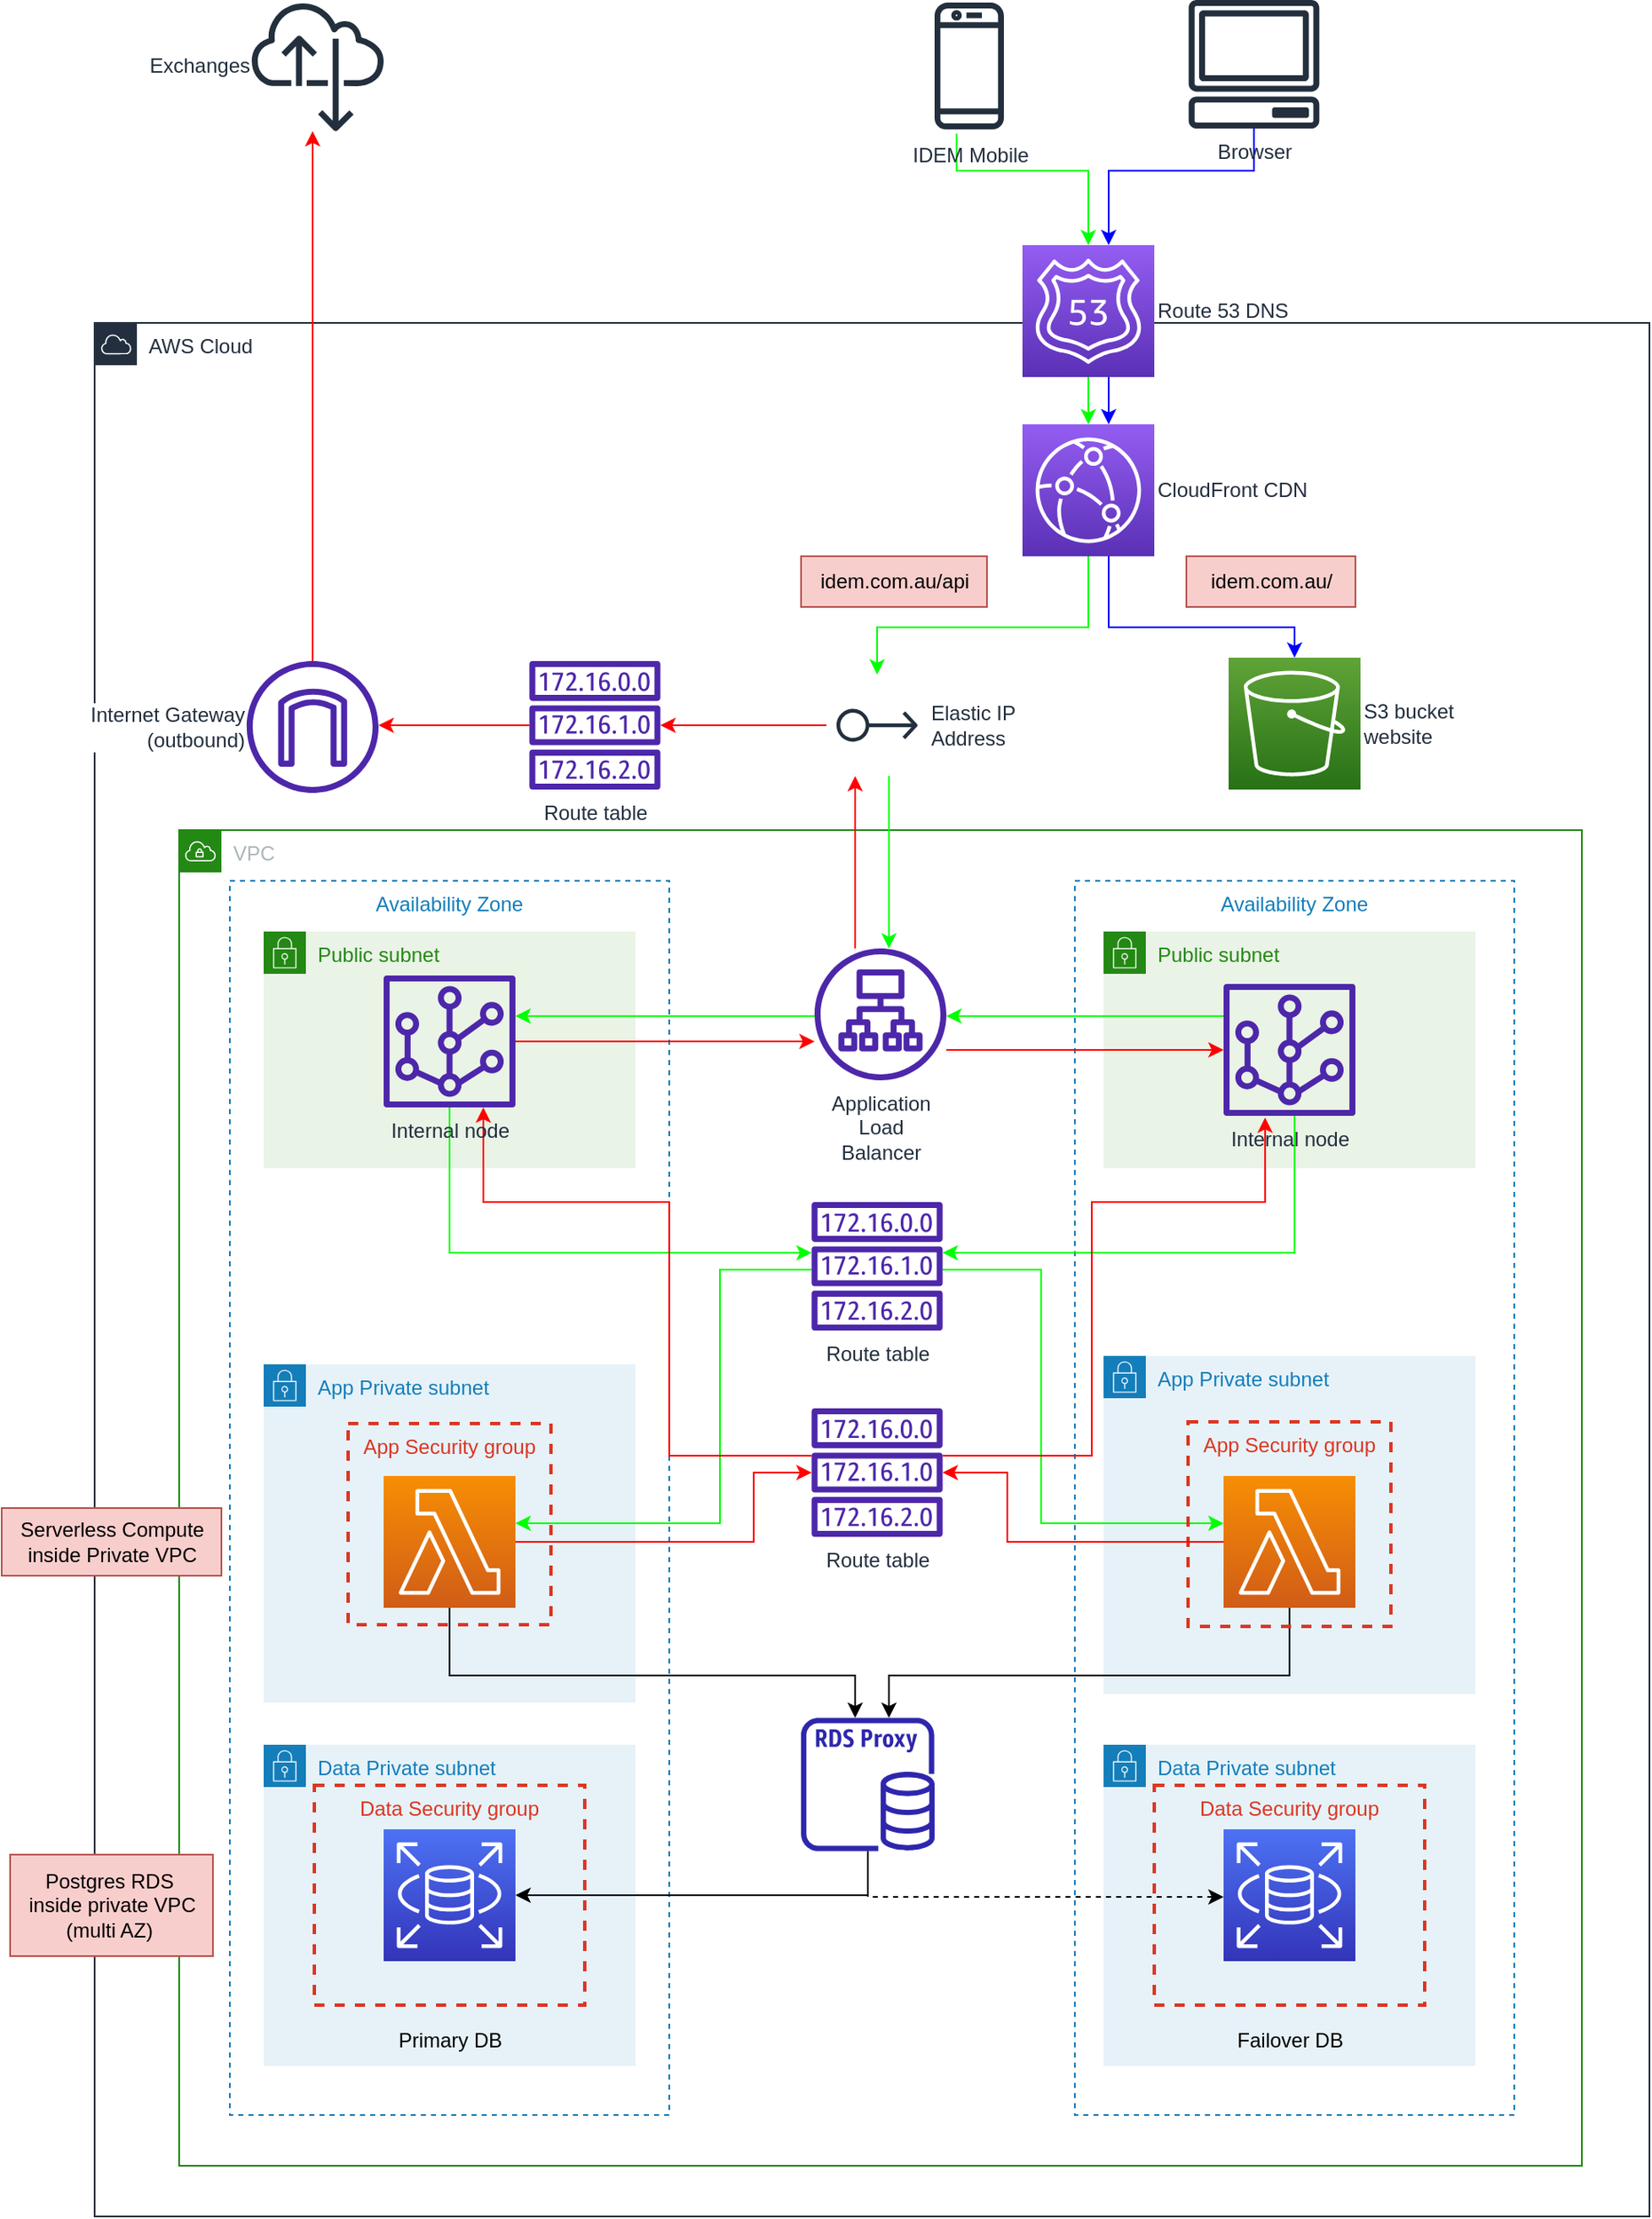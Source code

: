 <mxfile version="20.2.3" type="device"><diagram id="dNTecjOOla4_LywCvUip" name="Page-1"><mxGraphModel dx="521" dy="1485" grid="1" gridSize="10" guides="1" tooltips="1" connect="1" arrows="1" fold="1" page="1" pageScale="1" pageWidth="850" pageHeight="1100" math="0" shadow="0"><root><mxCell id="0"/><mxCell id="1" parent="0"/><mxCell id="mjMqk0WKn_rL0cTipOm2-19" value="Availability Zone" style="fillColor=none;strokeColor=#147EBA;dashed=1;verticalAlign=top;fontStyle=0;fontColor=#147EBA;" parent="1" vertex="1"><mxGeometry x="670" y="40" width="260" height="730" as="geometry"/></mxCell><mxCell id="mjMqk0WKn_rL0cTipOm2-2" value="Availability Zone" style="fillColor=none;strokeColor=#147EBA;dashed=1;verticalAlign=top;fontStyle=0;fontColor=#147EBA;" parent="1" vertex="1"><mxGeometry x="170" y="40" width="260" height="730" as="geometry"/></mxCell><mxCell id="mjMqk0WKn_rL0cTipOm2-1" value="VPC" style="points=[[0,0],[0.25,0],[0.5,0],[0.75,0],[1,0],[1,0.25],[1,0.5],[1,0.75],[1,1],[0.75,1],[0.5,1],[0.25,1],[0,1],[0,0.75],[0,0.5],[0,0.25]];outlineConnect=0;gradientColor=none;html=1;whiteSpace=wrap;fontSize=12;fontStyle=0;container=1;pointerEvents=0;collapsible=0;recursiveResize=0;shape=mxgraph.aws4.group;grIcon=mxgraph.aws4.group_vpc;strokeColor=#248814;fillColor=none;verticalAlign=top;align=left;spacingLeft=30;fontColor=#AAB7B8;dashed=0;" parent="1" vertex="1"><mxGeometry x="140" y="10" width="830" height="790" as="geometry"/></mxCell><mxCell id="mjMqk0WKn_rL0cTipOm2-12" value="AWS Cloud" style="points=[[0,0],[0.25,0],[0.5,0],[0.75,0],[1,0],[1,0.25],[1,0.5],[1,0.75],[1,1],[0.75,1],[0.5,1],[0.25,1],[0,1],[0,0.75],[0,0.5],[0,0.25]];outlineConnect=0;gradientColor=none;html=1;whiteSpace=wrap;fontSize=12;fontStyle=0;container=0;pointerEvents=0;collapsible=0;recursiveResize=0;shape=mxgraph.aws4.group;grIcon=mxgraph.aws4.group_aws_cloud;strokeColor=#232F3E;fillColor=none;verticalAlign=top;align=left;spacingLeft=30;fontColor=#232F3E;dashed=0;" parent="1" vertex="1"><mxGeometry x="90" y="-290" width="920" height="1120" as="geometry"/></mxCell><mxCell id="mjMqk0WKn_rL0cTipOm2-20" value="App Private subnet" style="points=[[0,0],[0.25,0],[0.5,0],[0.75,0],[1,0],[1,0.25],[1,0.5],[1,0.75],[1,1],[0.75,1],[0.5,1],[0.25,1],[0,1],[0,0.75],[0,0.5],[0,0.25]];outlineConnect=0;gradientColor=none;html=1;whiteSpace=wrap;fontSize=12;fontStyle=0;container=0;pointerEvents=0;collapsible=0;recursiveResize=0;shape=mxgraph.aws4.group;grIcon=mxgraph.aws4.group_security_group;grStroke=0;strokeColor=#147EBA;fillColor=#E6F2F8;verticalAlign=top;align=left;spacingLeft=30;fontColor=#147EBA;dashed=0;" parent="1" vertex="1"><mxGeometry x="687" y="321" width="220" height="200" as="geometry"/></mxCell><mxCell id="mjMqk0WKn_rL0cTipOm2-23" value="Data Private subnet" style="points=[[0,0],[0.25,0],[0.5,0],[0.75,0],[1,0],[1,0.25],[1,0.5],[1,0.75],[1,1],[0.75,1],[0.5,1],[0.25,1],[0,1],[0,0.75],[0,0.5],[0,0.25]];outlineConnect=0;gradientColor=none;html=1;whiteSpace=wrap;fontSize=12;fontStyle=0;container=1;pointerEvents=0;collapsible=0;recursiveResize=0;shape=mxgraph.aws4.group;grIcon=mxgraph.aws4.group_security_group;grStroke=0;strokeColor=#147EBA;fillColor=#E6F2F8;verticalAlign=top;align=left;spacingLeft=30;fontColor=#147EBA;dashed=0;" parent="1" vertex="1"><mxGeometry x="687" y="551" width="220" height="190" as="geometry"/></mxCell><mxCell id="mjMqk0WKn_rL0cTipOm2-24" value="" style="sketch=0;points=[[0,0,0],[0.25,0,0],[0.5,0,0],[0.75,0,0],[1,0,0],[0,1,0],[0.25,1,0],[0.5,1,0],[0.75,1,0],[1,1,0],[0,0.25,0],[0,0.5,0],[0,0.75,0],[1,0.25,0],[1,0.5,0],[1,0.75,0]];outlineConnect=0;fontColor=#232F3E;gradientColor=#4D72F3;gradientDirection=north;fillColor=#3334B9;strokeColor=#ffffff;dashed=0;verticalLabelPosition=bottom;verticalAlign=top;align=center;html=1;fontSize=12;fontStyle=0;aspect=fixed;shape=mxgraph.aws4.resourceIcon;resIcon=mxgraph.aws4.rds;" parent="mjMqk0WKn_rL0cTipOm2-23" vertex="1"><mxGeometry x="71" y="50" width="78" height="78" as="geometry"/></mxCell><mxCell id="mjMqk0WKn_rL0cTipOm2-35" value="Failover DB" style="text;html=1;align=center;verticalAlign=middle;resizable=0;points=[];autosize=1;strokeColor=none;fillColor=none;" parent="mjMqk0WKn_rL0cTipOm2-23" vertex="1"><mxGeometry x="65" y="160" width="90" height="30" as="geometry"/></mxCell><mxCell id="mjMqk0WKn_rL0cTipOm2-28" style="edgeStyle=orthogonalEdgeStyle;rounded=0;orthogonalLoop=1;jettySize=auto;html=1;exitX=0.5;exitY=1;exitDx=0;exitDy=0;exitPerimeter=0;strokeWidth=1;" parent="1" source="mjMqk0WKn_rL0cTipOm2-22" target="mjMqk0WKn_rL0cTipOm2-16" edge="1"><mxGeometry relative="1" as="geometry"><Array as="points"><mxPoint x="797" y="510"/><mxPoint x="560" y="510"/></Array></mxGeometry></mxCell><mxCell id="mjMqk0WKn_rL0cTipOm2-29" style="edgeStyle=orthogonalEdgeStyle;rounded=0;orthogonalLoop=1;jettySize=auto;html=1;dashed=1;strokeWidth=1;" parent="1" source="mjMqk0WKn_rL0cTipOm2-16" target="mjMqk0WKn_rL0cTipOm2-24" edge="1"><mxGeometry relative="1" as="geometry"><mxPoint x="459.524" y="570.9" as="sourcePoint"/><mxPoint x="570" y="641" as="targetPoint"/><Array as="points"><mxPoint x="548" y="641"/></Array></mxGeometry></mxCell><mxCell id="mjMqk0WKn_rL0cTipOm2-4" value="App Private subnet" style="points=[[0,0],[0.25,0],[0.5,0],[0.75,0],[1,0],[1,0.25],[1,0.5],[1,0.75],[1,1],[0.75,1],[0.5,1],[0.25,1],[0,1],[0,0.75],[0,0.5],[0,0.25]];outlineConnect=0;gradientColor=none;html=1;whiteSpace=wrap;fontSize=12;fontStyle=0;container=0;pointerEvents=0;collapsible=0;recursiveResize=0;shape=mxgraph.aws4.group;grIcon=mxgraph.aws4.group_security_group;grStroke=0;strokeColor=#147EBA;fillColor=#E6F2F8;verticalAlign=top;align=left;spacingLeft=30;fontColor=#147EBA;dashed=0;" parent="1" vertex="1"><mxGeometry x="190" y="326" width="220" height="200" as="geometry"/></mxCell><mxCell id="mjMqk0WKn_rL0cTipOm2-14" value="Data Private subnet" style="points=[[0,0],[0.25,0],[0.5,0],[0.75,0],[1,0],[1,0.25],[1,0.5],[1,0.75],[1,1],[0.75,1],[0.5,1],[0.25,1],[0,1],[0,0.75],[0,0.5],[0,0.25]];outlineConnect=0;gradientColor=none;html=1;whiteSpace=wrap;fontSize=12;fontStyle=0;container=1;pointerEvents=0;collapsible=0;recursiveResize=0;shape=mxgraph.aws4.group;grIcon=mxgraph.aws4.group_security_group;grStroke=0;strokeColor=#147EBA;fillColor=#E6F2F8;verticalAlign=top;align=left;spacingLeft=30;fontColor=#147EBA;dashed=0;" parent="1" vertex="1"><mxGeometry x="190" y="551" width="220" height="190" as="geometry"/></mxCell><mxCell id="mjMqk0WKn_rL0cTipOm2-15" value="" style="sketch=0;points=[[0,0,0],[0.25,0,0],[0.5,0,0],[0.75,0,0],[1,0,0],[0,1,0],[0.25,1,0],[0.5,1,0],[0.75,1,0],[1,1,0],[0,0.25,0],[0,0.5,0],[0,0.75,0],[1,0.25,0],[1,0.5,0],[1,0.75,0]];outlineConnect=0;fontColor=#232F3E;gradientColor=#4D72F3;gradientDirection=north;fillColor=#3334B9;strokeColor=#ffffff;dashed=0;verticalLabelPosition=bottom;verticalAlign=top;align=center;html=1;fontSize=12;fontStyle=0;aspect=fixed;shape=mxgraph.aws4.resourceIcon;resIcon=mxgraph.aws4.rds;" parent="mjMqk0WKn_rL0cTipOm2-14" vertex="1"><mxGeometry x="71" y="50" width="78" height="78" as="geometry"/></mxCell><mxCell id="mjMqk0WKn_rL0cTipOm2-36" value="Primary DB" style="text;html=1;align=center;verticalAlign=middle;resizable=0;points=[];autosize=1;strokeColor=none;fillColor=none;" parent="mjMqk0WKn_rL0cTipOm2-14" vertex="1"><mxGeometry x="70" y="160" width="80" height="30" as="geometry"/></mxCell><mxCell id="mjMqk0WKn_rL0cTipOm2-18" style="edgeStyle=orthogonalEdgeStyle;rounded=0;orthogonalLoop=1;jettySize=auto;html=1;entryX=1;entryY=0.5;entryDx=0;entryDy=0;entryPerimeter=0;strokeWidth=1;" parent="1" source="mjMqk0WKn_rL0cTipOm2-16" target="mjMqk0WKn_rL0cTipOm2-15" edge="1"><mxGeometry relative="1" as="geometry"><Array as="points"><mxPoint x="548" y="640"/></Array></mxGeometry></mxCell><mxCell id="mjMqk0WKn_rL0cTipOm2-16" value="" style="sketch=0;outlineConnect=0;fontColor=#232F3E;gradientColor=none;fillColor=#2E27AD;strokeColor=none;dashed=0;verticalLabelPosition=bottom;verticalAlign=top;align=center;html=1;fontSize=12;fontStyle=0;aspect=fixed;pointerEvents=1;shape=mxgraph.aws4.rds_proxy;" parent="1" vertex="1"><mxGeometry x="508" y="535" width="79" height="79" as="geometry"/></mxCell><mxCell id="mjMqk0WKn_rL0cTipOm2-17" style="edgeStyle=orthogonalEdgeStyle;rounded=0;orthogonalLoop=1;jettySize=auto;html=1;exitX=0.5;exitY=1;exitDx=0;exitDy=0;exitPerimeter=0;strokeWidth=1;" parent="1" source="mjMqk0WKn_rL0cTipOm2-10" target="mjMqk0WKn_rL0cTipOm2-16" edge="1"><mxGeometry relative="1" as="geometry"><Array as="points"><mxPoint x="300" y="510"/><mxPoint x="540" y="510"/></Array></mxGeometry></mxCell><mxCell id="phxD__g7eakRQO4vBEPw-29" style="edgeStyle=orthogonalEdgeStyle;rounded=0;orthogonalLoop=1;jettySize=auto;html=1;fontColor=#00FF00;startArrow=none;startFill=0;endArrow=classic;endFill=1;strokeColor=#FF0000;" edge="1" parent="1" source="mjMqk0WKn_rL0cTipOm2-30" target="phxD__g7eakRQO4vBEPw-15"><mxGeometry relative="1" as="geometry"><Array as="points"><mxPoint x="540" y="10"/><mxPoint x="540" y="10"/></Array></mxGeometry></mxCell><mxCell id="mjMqk0WKn_rL0cTipOm2-30" value="Application &lt;br&gt;Load &lt;br&gt;Balancer" style="sketch=0;outlineConnect=0;fontColor=#232F3E;gradientColor=none;fillColor=#4D27AA;strokeColor=none;dashed=0;verticalLabelPosition=bottom;verticalAlign=top;align=center;html=1;fontSize=12;fontStyle=0;aspect=fixed;pointerEvents=1;shape=mxgraph.aws4.application_load_balancer;labelPosition=center;labelBackgroundColor=default;" parent="1" vertex="1"><mxGeometry x="516" y="80" width="78" height="78" as="geometry"/></mxCell><mxCell id="mjMqk0WKn_rL0cTipOm2-33" value="Data Security group" style="fillColor=none;strokeColor=#DD3522;verticalAlign=top;fontStyle=0;fontColor=#DD3522;dashed=1;strokeWidth=2;" parent="1" vertex="1"><mxGeometry x="220" y="575" width="160" height="130" as="geometry"/></mxCell><mxCell id="mjMqk0WKn_rL0cTipOm2-34" value="Data Security group" style="fillColor=none;strokeColor=#DD3522;verticalAlign=top;fontStyle=0;fontColor=#DD3522;dashed=1;strokeWidth=2;" parent="1" vertex="1"><mxGeometry x="717" y="575" width="160" height="130" as="geometry"/></mxCell><mxCell id="mjMqk0WKn_rL0cTipOm2-37" value="Serverless Compute&lt;br&gt;inside Private VPC" style="text;html=1;align=center;verticalAlign=middle;resizable=0;points=[];autosize=1;strokeColor=#b85450;fillColor=#f8cecc;labelBackgroundColor=none;" parent="1" vertex="1"><mxGeometry x="35" y="411" width="130" height="40" as="geometry"/></mxCell><mxCell id="mjMqk0WKn_rL0cTipOm2-39" value="" style="edgeStyle=orthogonalEdgeStyle;rounded=0;orthogonalLoop=1;jettySize=auto;html=1;startArrow=classic;startFill=1;endArrow=none;endFill=0;strokeWidth=1;strokeColor=#FF0000;" parent="1" source="mjMqk0WKn_rL0cTipOm2-38" target="mjMqk0WKn_rL0cTipOm2-41" edge="1"><mxGeometry relative="1" as="geometry"><mxPoint x="390" y="-190" as="sourcePoint"/><mxPoint x="290" y="-150" as="targetPoint"/><Array as="points"><mxPoint x="219" y="-350"/><mxPoint x="219" y="-350"/></Array></mxGeometry></mxCell><mxCell id="mjMqk0WKn_rL0cTipOm2-38" value="Exchanges" style="sketch=0;outlineConnect=0;fontColor=#232F3E;gradientColor=none;fillColor=#232F3D;strokeColor=none;dashed=0;verticalLabelPosition=middle;verticalAlign=middle;align=right;html=1;fontSize=12;fontStyle=0;aspect=fixed;pointerEvents=1;shape=mxgraph.aws4.internet_alt22;labelBackgroundColor=default;labelPosition=left;" parent="1" vertex="1"><mxGeometry x="183" y="-481" width="78" height="78" as="geometry"/></mxCell><mxCell id="phxD__g7eakRQO4vBEPw-43" style="edgeStyle=orthogonalEdgeStyle;rounded=0;orthogonalLoop=1;jettySize=auto;html=1;fontColor=#00FF00;startArrow=none;startFill=0;endArrow=classic;endFill=1;strokeColor=#00FF00;entryX=0.5;entryY=0;entryDx=0;entryDy=0;entryPerimeter=0;" edge="1" parent="1" target="phxD__g7eakRQO4vBEPw-38"><mxGeometry relative="1" as="geometry"><mxPoint x="678.0" y="-340" as="targetPoint"/><mxPoint x="600.0" y="-402" as="sourcePoint"/><Array as="points"><mxPoint x="600" y="-380"/><mxPoint x="678" y="-380"/></Array></mxGeometry></mxCell><mxCell id="mjMqk0WKn_rL0cTipOm2-46" value="Postgres RDS&amp;nbsp;&lt;br&gt;inside private VPC&lt;br&gt;(multi AZ)&amp;nbsp;" style="text;html=1;align=center;verticalAlign=middle;resizable=0;points=[];autosize=1;strokeColor=#b85450;fillColor=#f8cecc;" parent="1" vertex="1"><mxGeometry x="40" y="616" width="120" height="60" as="geometry"/></mxCell><mxCell id="phxD__g7eakRQO4vBEPw-1" value="idem.com.au/api" style="text;html=1;align=center;verticalAlign=middle;resizable=0;points=[];autosize=1;strokeColor=#b85450;fillColor=#f8cecc;" vertex="1" parent="1"><mxGeometry x="508" y="-152" width="110" height="30" as="geometry"/></mxCell><mxCell id="phxD__g7eakRQO4vBEPw-2" value="idem.com.au/" style="text;html=1;align=center;verticalAlign=middle;resizable=0;points=[];autosize=1;strokeColor=#b85450;fillColor=#f8cecc;" vertex="1" parent="1"><mxGeometry x="736" y="-152" width="100" height="30" as="geometry"/></mxCell><mxCell id="mjMqk0WKn_rL0cTipOm2-9" value="App Security group" style="fillColor=none;strokeColor=#DD3522;verticalAlign=top;fontStyle=0;fontColor=#DD3522;dashed=1;strokeWidth=2;" parent="1" vertex="1"><mxGeometry x="240" y="361" width="120" height="119" as="geometry"/></mxCell><mxCell id="phxD__g7eakRQO4vBEPw-10" style="edgeStyle=orthogonalEdgeStyle;rounded=0;orthogonalLoop=1;jettySize=auto;html=1;exitX=1;exitY=0.5;exitDx=0;exitDy=0;exitPerimeter=0;strokeColor=#FF0000;" edge="1" parent="1" source="mjMqk0WKn_rL0cTipOm2-10" target="phxD__g7eakRQO4vBEPw-5"><mxGeometry relative="1" as="geometry"><Array as="points"><mxPoint x="480" y="431"/><mxPoint x="480" y="390"/></Array></mxGeometry></mxCell><mxCell id="mjMqk0WKn_rL0cTipOm2-10" value="" style="sketch=0;points=[[0,0,0],[0.25,0,0],[0.5,0,0],[0.75,0,0],[1,0,0],[0,1,0],[0.25,1,0],[0.5,1,0],[0.75,1,0],[1,1,0],[0,0.25,0],[0,0.5,0],[0,0.75,0],[1,0.25,0],[1,0.5,0],[1,0.75,0]];outlineConnect=0;fontColor=#232F3E;gradientColor=#F78E04;gradientDirection=north;fillColor=#D05C17;strokeColor=#ffffff;dashed=0;verticalLabelPosition=middle;verticalAlign=middle;align=right;html=1;fontSize=12;fontStyle=0;aspect=fixed;shape=mxgraph.aws4.resourceIcon;resIcon=mxgraph.aws4.lambda;labelPosition=left;" parent="1" vertex="1"><mxGeometry x="261" y="392" width="78" height="78" as="geometry"/></mxCell><mxCell id="phxD__g7eakRQO4vBEPw-3" value="Public subnet" style="points=[[0,0],[0.25,0],[0.5,0],[0.75,0],[1,0],[1,0.25],[1,0.5],[1,0.75],[1,1],[0.75,1],[0.5,1],[0.25,1],[0,1],[0,0.75],[0,0.5],[0,0.25]];outlineConnect=0;gradientColor=none;html=1;whiteSpace=wrap;fontSize=12;fontStyle=0;container=0;pointerEvents=0;collapsible=0;recursiveResize=0;shape=mxgraph.aws4.group;grIcon=mxgraph.aws4.group_security_group;grStroke=0;strokeColor=#248814;fillColor=#E9F3E6;verticalAlign=top;align=left;spacingLeft=30;fontColor=#248814;dashed=0;labelBackgroundColor=none;" vertex="1" parent="1"><mxGeometry x="190" y="70" width="220" height="140" as="geometry"/></mxCell><mxCell id="phxD__g7eakRQO4vBEPw-8" style="edgeStyle=orthogonalEdgeStyle;rounded=0;orthogonalLoop=1;jettySize=auto;html=1;startArrow=classic;startFill=1;endArrow=none;endFill=0;fontColor=#00FF00;strokeColor=#00FF00;" edge="1" parent="1" source="phxD__g7eakRQO4vBEPw-4" target="phxD__g7eakRQO4vBEPw-6"><mxGeometry relative="1" as="geometry"><Array as="points"><mxPoint x="300" y="260"/></Array></mxGeometry></mxCell><mxCell id="phxD__g7eakRQO4vBEPw-9" style="edgeStyle=orthogonalEdgeStyle;rounded=0;orthogonalLoop=1;jettySize=auto;html=1;strokeColor=#00FF00;" edge="1" parent="1" source="phxD__g7eakRQO4vBEPw-4" target="mjMqk0WKn_rL0cTipOm2-10"><mxGeometry relative="1" as="geometry"><Array as="points"><mxPoint x="460" y="270"/><mxPoint x="460" y="420"/></Array></mxGeometry></mxCell><mxCell id="phxD__g7eakRQO4vBEPw-33" style="edgeStyle=orthogonalEdgeStyle;rounded=0;orthogonalLoop=1;jettySize=auto;html=1;fontColor=#00FF00;startArrow=none;startFill=0;endArrow=classic;endFill=1;strokeColor=#00FF00;" edge="1" parent="1" source="phxD__g7eakRQO4vBEPw-4" target="mjMqk0WKn_rL0cTipOm2-22"><mxGeometry relative="1" as="geometry"><Array as="points"><mxPoint x="650" y="270"/><mxPoint x="650" y="420"/></Array></mxGeometry></mxCell><mxCell id="phxD__g7eakRQO4vBEPw-4" value="Route table" style="sketch=0;outlineConnect=0;fontColor=#232F3E;gradientColor=none;fillColor=#4D27AA;strokeColor=none;dashed=0;verticalLabelPosition=bottom;verticalAlign=top;align=center;html=1;fontSize=12;fontStyle=0;aspect=fixed;pointerEvents=1;shape=mxgraph.aws4.route_table;labelBackgroundColor=none;" vertex="1" parent="1"><mxGeometry x="514" y="230" width="78" height="76" as="geometry"/></mxCell><mxCell id="phxD__g7eakRQO4vBEPw-11" style="edgeStyle=orthogonalEdgeStyle;rounded=0;orthogonalLoop=1;jettySize=auto;html=1;fontColor=#FF0000;strokeColor=#FF0000;" edge="1" parent="1" source="phxD__g7eakRQO4vBEPw-5" target="phxD__g7eakRQO4vBEPw-6"><mxGeometry relative="1" as="geometry"><Array as="points"><mxPoint x="430" y="380"/><mxPoint x="430" y="230"/><mxPoint x="320" y="230"/></Array></mxGeometry></mxCell><mxCell id="phxD__g7eakRQO4vBEPw-5" value="Route table" style="sketch=0;outlineConnect=0;fontColor=#232F3E;gradientColor=none;fillColor=#4D27AA;strokeColor=none;dashed=0;verticalLabelPosition=bottom;verticalAlign=top;align=center;html=1;fontSize=12;fontStyle=0;aspect=fixed;pointerEvents=1;shape=mxgraph.aws4.route_table;labelBackgroundColor=none;" vertex="1" parent="1"><mxGeometry x="514" y="352" width="78" height="76" as="geometry"/></mxCell><mxCell id="phxD__g7eakRQO4vBEPw-21" style="edgeStyle=orthogonalEdgeStyle;rounded=0;orthogonalLoop=1;jettySize=auto;html=1;fontColor=#00FF00;startArrow=classic;startFill=1;endArrow=none;endFill=0;strokeColor=#FF0000;" edge="1" parent="1" source="mjMqk0WKn_rL0cTipOm2-41" target="phxD__g7eakRQO4vBEPw-19"><mxGeometry relative="1" as="geometry"><Array as="points"><mxPoint x="270" y="-52"/><mxPoint x="270" y="-52"/></Array></mxGeometry></mxCell><mxCell id="mjMqk0WKn_rL0cTipOm2-41" value="Internet Gateway&lt;br&gt;(outbound)" style="sketch=0;outlineConnect=0;fontColor=#232F3E;gradientColor=none;fillColor=#4D27AA;strokeColor=none;dashed=0;verticalLabelPosition=middle;verticalAlign=middle;align=right;html=1;fontSize=12;fontStyle=0;aspect=fixed;pointerEvents=1;shape=mxgraph.aws4.internet_gateway;labelBackgroundColor=default;labelPosition=left;" parent="1" vertex="1"><mxGeometry x="180" y="-90" width="78" height="78" as="geometry"/></mxCell><mxCell id="mjMqk0WKn_rL0cTipOm2-21" value="App Security group" style="fillColor=none;strokeColor=#DD3522;verticalAlign=top;fontStyle=0;fontColor=#DD3522;dashed=1;strokeWidth=2;" parent="1" vertex="1"><mxGeometry x="737" y="360" width="120" height="121" as="geometry"/></mxCell><mxCell id="phxD__g7eakRQO4vBEPw-35" style="edgeStyle=orthogonalEdgeStyle;rounded=0;orthogonalLoop=1;jettySize=auto;html=1;fontColor=#00FF00;startArrow=none;startFill=0;endArrow=classic;endFill=1;strokeColor=#FF0000;" edge="1" parent="1" source="mjMqk0WKn_rL0cTipOm2-22" target="phxD__g7eakRQO4vBEPw-5"><mxGeometry relative="1" as="geometry"><Array as="points"><mxPoint x="630" y="431"/><mxPoint x="630" y="390"/></Array></mxGeometry></mxCell><mxCell id="mjMqk0WKn_rL0cTipOm2-22" value="" style="sketch=0;points=[[0,0,0],[0.25,0,0],[0.5,0,0],[0.75,0,0],[1,0,0],[0,1,0],[0.25,1,0],[0.5,1,0],[0.75,1,0],[1,1,0],[0,0.25,0],[0,0.5,0],[0,0.75,0],[1,0.25,0],[1,0.5,0],[1,0.75,0]];outlineConnect=0;fontColor=#232F3E;gradientColor=#F78E04;gradientDirection=north;fillColor=#D05C17;strokeColor=#ffffff;dashed=0;verticalLabelPosition=middle;verticalAlign=middle;align=left;html=1;fontSize=12;fontStyle=0;aspect=fixed;shape=mxgraph.aws4.resourceIcon;resIcon=mxgraph.aws4.lambda;labelPosition=right;" parent="1" vertex="1"><mxGeometry x="758" y="392" width="78" height="78" as="geometry"/></mxCell><mxCell id="phxD__g7eakRQO4vBEPw-7" value="" style="edgeStyle=orthogonalEdgeStyle;rounded=0;orthogonalLoop=1;jettySize=auto;html=1;strokeColor=#FF0000;" edge="1" parent="1" source="phxD__g7eakRQO4vBEPw-6" target="mjMqk0WKn_rL0cTipOm2-30"><mxGeometry relative="1" as="geometry"><mxPoint x="440" y="135" as="targetPoint"/><Array as="points"><mxPoint x="420" y="135"/><mxPoint x="420" y="135"/></Array></mxGeometry></mxCell><mxCell id="phxD__g7eakRQO4vBEPw-12" style="edgeStyle=orthogonalEdgeStyle;rounded=0;orthogonalLoop=1;jettySize=auto;html=1;fontColor=#00FF00;startArrow=classic;startFill=1;endArrow=none;endFill=0;strokeColor=#00FF00;" edge="1" parent="1" source="phxD__g7eakRQO4vBEPw-6" target="mjMqk0WKn_rL0cTipOm2-30"><mxGeometry relative="1" as="geometry"><Array as="points"><mxPoint x="390" y="120"/><mxPoint x="390" y="120"/></Array></mxGeometry></mxCell><mxCell id="phxD__g7eakRQO4vBEPw-6" value="Internal node" style="sketch=0;outlineConnect=0;fontColor=#232F3E;gradientColor=none;fillColor=#4D27AA;strokeColor=none;dashed=0;verticalLabelPosition=bottom;verticalAlign=top;align=center;html=1;fontSize=12;fontStyle=0;aspect=fixed;pointerEvents=1;shape=mxgraph.aws4.virtual_node;labelBackgroundColor=none;" vertex="1" parent="1"><mxGeometry x="261" y="96" width="78" height="78" as="geometry"/></mxCell><mxCell id="phxD__g7eakRQO4vBEPw-20" style="edgeStyle=orthogonalEdgeStyle;rounded=0;orthogonalLoop=1;jettySize=auto;html=1;fontColor=#00FF00;startArrow=none;startFill=0;endArrow=classic;endFill=1;strokeColor=#FF0000;" edge="1" parent="1" source="phxD__g7eakRQO4vBEPw-15" target="phxD__g7eakRQO4vBEPw-19"><mxGeometry relative="1" as="geometry"><Array as="points"><mxPoint x="430" y="-52"/><mxPoint x="430" y="-52"/></Array></mxGeometry></mxCell><mxCell id="phxD__g7eakRQO4vBEPw-28" style="edgeStyle=orthogonalEdgeStyle;rounded=0;orthogonalLoop=1;jettySize=auto;html=1;fontColor=#00FF00;startArrow=none;startFill=0;endArrow=classic;endFill=1;strokeColor=#00FF00;" edge="1" parent="1" source="phxD__g7eakRQO4vBEPw-15" target="mjMqk0WKn_rL0cTipOm2-30"><mxGeometry relative="1" as="geometry"><Array as="points"><mxPoint x="560" y="50"/><mxPoint x="560" y="50"/></Array></mxGeometry></mxCell><mxCell id="phxD__g7eakRQO4vBEPw-15" value="Elastic IP&#10;Address" style="sketch=0;outlineConnect=0;fontColor=#232F3E;gradientColor=none;strokeColor=#232F3E;fillColor=#ffffff;dashed=0;verticalLabelPosition=middle;verticalAlign=middle;align=left;html=1;fontSize=12;fontStyle=0;aspect=fixed;shape=mxgraph.aws4.resourceIcon;resIcon=mxgraph.aws4.elastic_ip_address;labelBackgroundColor=none;labelPosition=right;" vertex="1" parent="1"><mxGeometry x="523" y="-82" width="60" height="60" as="geometry"/></mxCell><mxCell id="phxD__g7eakRQO4vBEPw-19" value="Route table" style="sketch=0;outlineConnect=0;fontColor=#232F3E;gradientColor=none;fillColor=#4D27AA;strokeColor=none;dashed=0;verticalLabelPosition=bottom;verticalAlign=top;align=center;html=1;fontSize=12;fontStyle=0;aspect=fixed;pointerEvents=1;shape=mxgraph.aws4.route_table;labelBackgroundColor=none;" vertex="1" parent="1"><mxGeometry x="347" y="-90" width="78" height="76" as="geometry"/></mxCell><mxCell id="phxD__g7eakRQO4vBEPw-26" value="Public subnet" style="points=[[0,0],[0.25,0],[0.5,0],[0.75,0],[1,0],[1,0.25],[1,0.5],[1,0.75],[1,1],[0.75,1],[0.5,1],[0.25,1],[0,1],[0,0.75],[0,0.5],[0,0.25]];outlineConnect=0;gradientColor=none;html=1;whiteSpace=wrap;fontSize=12;fontStyle=0;container=0;pointerEvents=0;collapsible=0;recursiveResize=0;shape=mxgraph.aws4.group;grIcon=mxgraph.aws4.group_security_group;grStroke=0;strokeColor=#248814;fillColor=#E9F3E6;verticalAlign=top;align=left;spacingLeft=30;fontColor=#248814;dashed=0;labelBackgroundColor=none;" vertex="1" parent="1"><mxGeometry x="687" y="70" width="220" height="140" as="geometry"/></mxCell><mxCell id="phxD__g7eakRQO4vBEPw-30" style="edgeStyle=orthogonalEdgeStyle;rounded=0;orthogonalLoop=1;jettySize=auto;html=1;fontColor=#00FF00;startArrow=none;startFill=0;endArrow=classic;endFill=1;strokeColor=#00FF00;" edge="1" parent="1" source="phxD__g7eakRQO4vBEPw-27" target="mjMqk0WKn_rL0cTipOm2-30"><mxGeometry relative="1" as="geometry"><Array as="points"><mxPoint x="640" y="120"/><mxPoint x="640" y="120"/></Array></mxGeometry></mxCell><mxCell id="phxD__g7eakRQO4vBEPw-31" style="edgeStyle=orthogonalEdgeStyle;rounded=0;orthogonalLoop=1;jettySize=auto;html=1;fontColor=#00FF00;startArrow=none;startFill=0;endArrow=classic;endFill=1;strokeColor=#FF0000;" edge="1" parent="1" source="mjMqk0WKn_rL0cTipOm2-30" target="phxD__g7eakRQO4vBEPw-27"><mxGeometry relative="1" as="geometry"><Array as="points"><mxPoint x="630" y="140"/><mxPoint x="630" y="140"/></Array></mxGeometry></mxCell><mxCell id="phxD__g7eakRQO4vBEPw-32" style="edgeStyle=orthogonalEdgeStyle;rounded=0;orthogonalLoop=1;jettySize=auto;html=1;fontColor=#00FF00;startArrow=none;startFill=0;endArrow=classic;endFill=1;strokeColor=#00FF00;" edge="1" parent="1" source="phxD__g7eakRQO4vBEPw-27" target="phxD__g7eakRQO4vBEPw-4"><mxGeometry relative="1" as="geometry"><Array as="points"><mxPoint x="800" y="260"/></Array></mxGeometry></mxCell><mxCell id="phxD__g7eakRQO4vBEPw-27" value="Internal node" style="sketch=0;outlineConnect=0;fontColor=#232F3E;gradientColor=none;fillColor=#4D27AA;strokeColor=none;dashed=0;verticalLabelPosition=bottom;verticalAlign=top;align=center;html=1;fontSize=12;fontStyle=0;aspect=fixed;pointerEvents=1;shape=mxgraph.aws4.virtual_node;labelBackgroundColor=none;" vertex="1" parent="1"><mxGeometry x="758" y="101" width="78" height="78" as="geometry"/></mxCell><mxCell id="phxD__g7eakRQO4vBEPw-34" style="edgeStyle=orthogonalEdgeStyle;rounded=0;orthogonalLoop=1;jettySize=auto;html=1;entryX=0.315;entryY=1.013;entryDx=0;entryDy=0;entryPerimeter=0;fontColor=#00FF00;startArrow=none;startFill=0;endArrow=classic;endFill=1;strokeColor=#FF0000;" edge="1" parent="1" source="phxD__g7eakRQO4vBEPw-5" target="phxD__g7eakRQO4vBEPw-27"><mxGeometry relative="1" as="geometry"><Array as="points"><mxPoint x="680" y="380"/><mxPoint x="680" y="230"/><mxPoint x="783" y="230"/></Array></mxGeometry></mxCell><mxCell id="phxD__g7eakRQO4vBEPw-36" value="S3 bucket&lt;br&gt;website" style="sketch=0;points=[[0,0,0],[0.25,0,0],[0.5,0,0],[0.75,0,0],[1,0,0],[0,1,0],[0.25,1,0],[0.5,1,0],[0.75,1,0],[1,1,0],[0,0.25,0],[0,0.5,0],[0,0.75,0],[1,0.25,0],[1,0.5,0],[1,0.75,0]];outlineConnect=0;fontColor=#232F3E;gradientColor=#60A337;gradientDirection=north;fillColor=#277116;strokeColor=#ffffff;dashed=0;verticalLabelPosition=middle;verticalAlign=middle;align=left;html=1;fontSize=12;fontStyle=0;aspect=fixed;shape=mxgraph.aws4.resourceIcon;resIcon=mxgraph.aws4.s3;labelBackgroundColor=none;labelPosition=right;" vertex="1" parent="1"><mxGeometry x="761" y="-92" width="78" height="78" as="geometry"/></mxCell><mxCell id="phxD__g7eakRQO4vBEPw-40" style="edgeStyle=orthogonalEdgeStyle;rounded=0;orthogonalLoop=1;jettySize=auto;html=1;fontColor=#00FF00;startArrow=none;startFill=0;endArrow=classic;endFill=1;strokeColor=#00FF00;" edge="1" parent="1" source="phxD__g7eakRQO4vBEPw-37" target="phxD__g7eakRQO4vBEPw-15"><mxGeometry relative="1" as="geometry"><Array as="points"><mxPoint x="678" y="-110"/><mxPoint x="553" y="-110"/></Array></mxGeometry></mxCell><mxCell id="phxD__g7eakRQO4vBEPw-41" style="edgeStyle=orthogonalEdgeStyle;rounded=0;orthogonalLoop=1;jettySize=auto;html=1;entryX=0.5;entryY=0;entryDx=0;entryDy=0;entryPerimeter=0;fontColor=#00FF00;startArrow=none;startFill=0;endArrow=classic;endFill=1;strokeColor=#0000FF;" edge="1" parent="1" source="phxD__g7eakRQO4vBEPw-37" target="phxD__g7eakRQO4vBEPw-36"><mxGeometry relative="1" as="geometry"><Array as="points"><mxPoint x="690" y="-110"/><mxPoint x="800" y="-110"/></Array></mxGeometry></mxCell><mxCell id="phxD__g7eakRQO4vBEPw-37" value="CloudFront CDN" style="sketch=0;points=[[0,0,0],[0.25,0,0],[0.5,0,0],[0.75,0,0],[1,0,0],[0,1,0],[0.25,1,0],[0.5,1,0],[0.75,1,0],[1,1,0],[0,0.25,0],[0,0.5,0],[0,0.75,0],[1,0.25,0],[1,0.5,0],[1,0.75,0]];outlineConnect=0;fontColor=#232F3E;gradientColor=#945DF2;gradientDirection=north;fillColor=#5A30B5;strokeColor=#ffffff;dashed=0;verticalLabelPosition=middle;verticalAlign=middle;align=left;html=1;fontSize=12;fontStyle=0;aspect=fixed;shape=mxgraph.aws4.resourceIcon;resIcon=mxgraph.aws4.cloudfront;labelBackgroundColor=none;labelPosition=right;" vertex="1" parent="1"><mxGeometry x="639" y="-230" width="78" height="78" as="geometry"/></mxCell><mxCell id="phxD__g7eakRQO4vBEPw-39" style="edgeStyle=orthogonalEdgeStyle;rounded=0;orthogonalLoop=1;jettySize=auto;html=1;entryX=0.5;entryY=0;entryDx=0;entryDy=0;entryPerimeter=0;fontColor=#00FF00;startArrow=none;startFill=0;endArrow=classic;endFill=1;strokeColor=#00FF00;" edge="1" parent="1" source="phxD__g7eakRQO4vBEPw-38" target="phxD__g7eakRQO4vBEPw-37"><mxGeometry relative="1" as="geometry"/></mxCell><mxCell id="phxD__g7eakRQO4vBEPw-42" style="edgeStyle=orthogonalEdgeStyle;rounded=0;orthogonalLoop=1;jettySize=auto;html=1;fontColor=#00FF00;startArrow=none;startFill=0;endArrow=classic;endFill=1;strokeColor=#0000FF;" edge="1" parent="1" source="phxD__g7eakRQO4vBEPw-38"><mxGeometry relative="1" as="geometry"><mxPoint x="690" y="-230" as="targetPoint"/><Array as="points"><mxPoint x="690" y="-230"/><mxPoint x="690" y="-230"/></Array></mxGeometry></mxCell><mxCell id="phxD__g7eakRQO4vBEPw-38" value="Route 53 DNS" style="sketch=0;points=[[0,0,0],[0.25,0,0],[0.5,0,0],[0.75,0,0],[1,0,0],[0,1,0],[0.25,1,0],[0.5,1,0],[0.75,1,0],[1,1,0],[0,0.25,0],[0,0.5,0],[0,0.75,0],[1,0.25,0],[1,0.5,0],[1,0.75,0]];outlineConnect=0;fontColor=#232F3E;gradientColor=#945DF2;gradientDirection=north;fillColor=#5A30B5;strokeColor=#ffffff;dashed=0;verticalLabelPosition=middle;verticalAlign=middle;align=left;html=1;fontSize=12;fontStyle=0;aspect=fixed;shape=mxgraph.aws4.resourceIcon;resIcon=mxgraph.aws4.route_53;labelBackgroundColor=none;labelPosition=right;" vertex="1" parent="1"><mxGeometry x="639" y="-336" width="78" height="78" as="geometry"/></mxCell><mxCell id="phxD__g7eakRQO4vBEPw-45" value="IDEM Mobile" style="sketch=0;outlineConnect=0;fontColor=#232F3E;gradientColor=none;fillColor=#232F3D;strokeColor=none;dashed=0;verticalLabelPosition=bottom;verticalAlign=top;align=center;html=1;fontSize=12;fontStyle=0;aspect=fixed;pointerEvents=1;shape=mxgraph.aws4.mobile_client;labelBackgroundColor=none;" vertex="1" parent="1"><mxGeometry x="587" y="-481" width="41" height="78" as="geometry"/></mxCell><mxCell id="phxD__g7eakRQO4vBEPw-47" style="edgeStyle=orthogonalEdgeStyle;rounded=0;orthogonalLoop=1;jettySize=auto;html=1;fontColor=#00FF00;startArrow=none;startFill=0;endArrow=classic;endFill=1;strokeColor=#0000FF;" edge="1" parent="1" source="phxD__g7eakRQO4vBEPw-46" target="phxD__g7eakRQO4vBEPw-38"><mxGeometry relative="1" as="geometry"><Array as="points"><mxPoint x="776" y="-380"/><mxPoint x="690" y="-380"/></Array></mxGeometry></mxCell><mxCell id="phxD__g7eakRQO4vBEPw-46" value="Browser" style="sketch=0;outlineConnect=0;fontColor=#232F3E;gradientColor=none;fillColor=#232F3D;strokeColor=none;dashed=0;verticalLabelPosition=bottom;verticalAlign=top;align=center;html=1;fontSize=12;fontStyle=0;aspect=fixed;pointerEvents=1;shape=mxgraph.aws4.client;labelBackgroundColor=none;" vertex="1" parent="1"><mxGeometry x="737" y="-481" width="78" height="76" as="geometry"/></mxCell></root></mxGraphModel></diagram></mxfile>